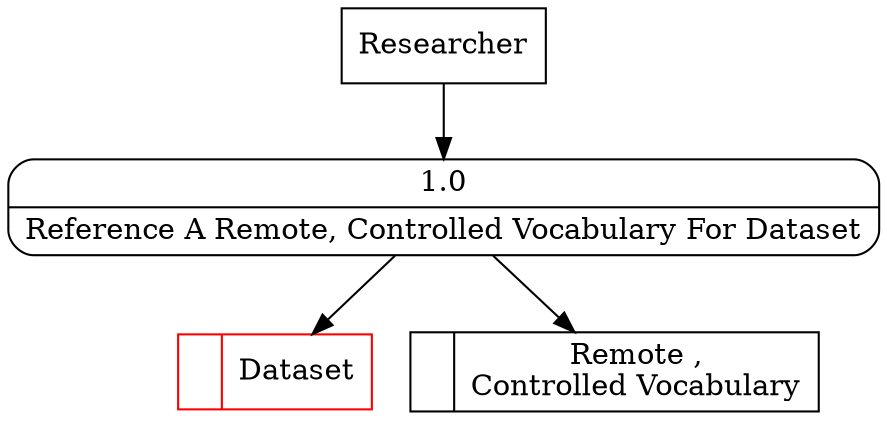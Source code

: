 digraph dfd2{ 
node[shape=record]
200 [label="<f0>  |<f1> Dataset " color=red];
201 [label="<f0>  |<f1> Remote ,\nControlled Vocabulary " ];
202 [label="Researcher" shape=box];
203 [label="{<f0> 1.0|<f1> Reference A Remote, Controlled Vocabulary For Dataset }" shape=Mrecord];
202 -> 203
203 -> 201
203 -> 200
}